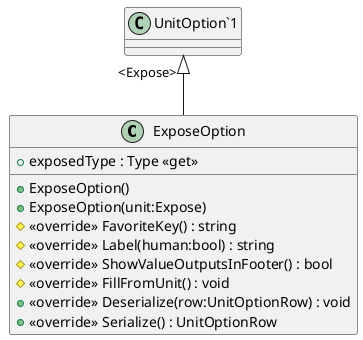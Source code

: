 @startuml
class ExposeOption {
    + ExposeOption()
    + ExposeOption(unit:Expose)
    + exposedType : Type <<get>>
    # <<override>> FavoriteKey() : string
    # <<override>> Label(human:bool) : string
    # <<override>> ShowValueOutputsInFooter() : bool
    # <<override>> FillFromUnit() : void
    + <<override>> Deserialize(row:UnitOptionRow) : void
    + <<override>> Serialize() : UnitOptionRow
}
"UnitOption`1" "<Expose>" <|-- ExposeOption
@enduml
